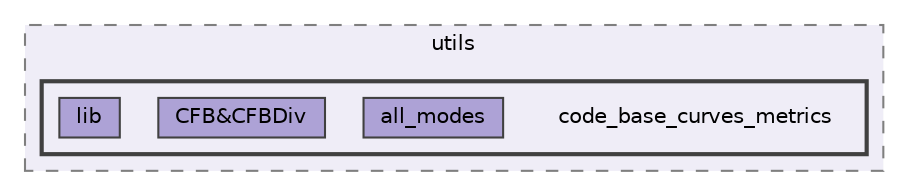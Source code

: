 digraph "C:/Users/Katia/Documents/GitHub/code_base_obscuration/utils/code_base_curves_metrics"
{
 // LATEX_PDF_SIZE
  bgcolor="transparent";
  edge [fontname=Helvetica,fontsize=10,labelfontname=Helvetica,labelfontsize=10];
  node [fontname=Helvetica,fontsize=10,shape=box,height=0.2,width=0.4];
  compound=true
  subgraph clusterdir_3b96e648030be6e1787304772a781cc6 {
    graph [ bgcolor="#efedf7", pencolor="grey50", label="utils", fontname=Helvetica,fontsize=10 style="filled,dashed", URL="dir_3b96e648030be6e1787304772a781cc6.html",tooltip=""]
  subgraph clusterdir_2210ac14d0f97441c22b098a92fe301a {
    graph [ bgcolor="#efedf7", pencolor="grey25", label="", fontname=Helvetica,fontsize=10 style="filled,bold", URL="dir_2210ac14d0f97441c22b098a92fe301a.html",tooltip=""]
    dir_2210ac14d0f97441c22b098a92fe301a [shape=plaintext, label="code_base_curves_metrics"];
  dir_53a43752fd5ec9c7336b2bd6d29a9774 [label="all_modes", fillcolor="#ada2d6", color="grey25", style="filled", URL="dir_53a43752fd5ec9c7336b2bd6d29a9774.html",tooltip=""];
  dir_08c1846b8bc624f83a62b53c52486289 [label="CFB&CFBDiv", fillcolor="#ada2d6", color="grey25", style="filled", URL="dir_08c1846b8bc624f83a62b53c52486289.html",tooltip=""];
  dir_6524f620ead9fb79d31352a9557522c6 [label="lib", fillcolor="#ada2d6", color="grey25", style="filled", URL="dir_6524f620ead9fb79d31352a9557522c6.html",tooltip=""];
  }
  }
}
